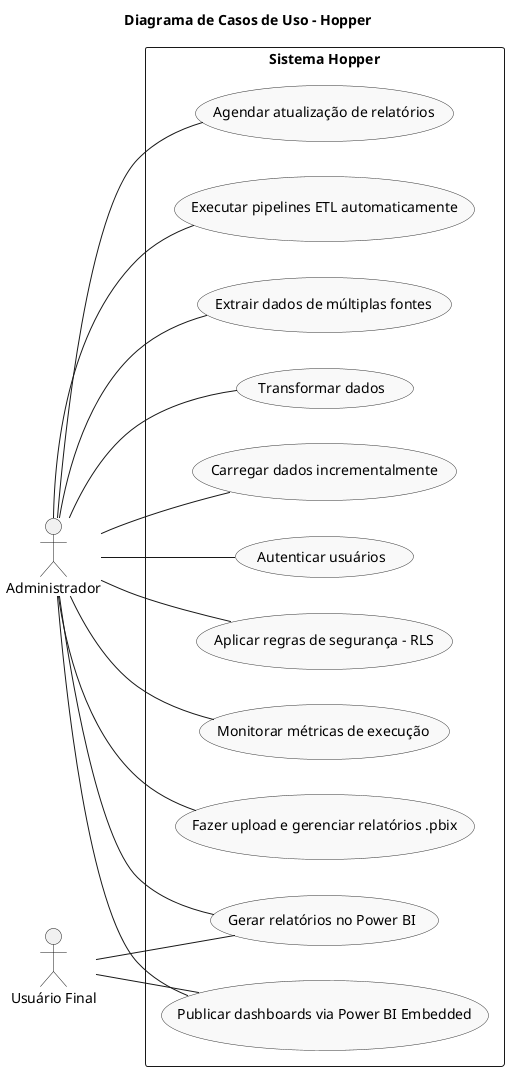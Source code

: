 @startuml Hopper_Casos_de_Uso
left to right direction
skinparam packageStyle rectangle
skinparam usecase {
  BackgroundColor #f9f9f9
  BorderColor #333
  FontName Arial
  FontSize 14
}

title Diagrama de Casos de Uso - Hopper

actor Administrador
actor "Usuário Final" as Usuario

rectangle "Sistema Hopper" {
  (Executar pipelines ETL automaticamente)
  (Extrair dados de múltiplas fontes)
  (Transformar dados)
  (Carregar dados incrementalmente)
  (Gerar relatórios no Power BI)
  (Autenticar usuários)
  (Aplicar regras de segurança - RLS)
  (Publicar dashboards via Power BI Embedded)
  (Monitorar métricas de execução)
  (Fazer upload e gerenciar relatórios .pbix)
  (Agendar atualização de relatórios)

  Administrador -- (Executar pipelines ETL automaticamente)
  Administrador -- (Extrair dados de múltiplas fontes)
  Administrador -- (Transformar dados)
  Administrador -- (Carregar dados incrementalmente)
  Administrador -- (Gerar relatórios no Power BI)
  Administrador -- (Autenticar usuários)
  Administrador -- (Aplicar regras de segurança - RLS)
  Administrador -- (Publicar dashboards via Power BI Embedded)
  Administrador -- (Monitorar métricas de execução)
  Administrador -- (Fazer upload e gerenciar relatórios .pbix)
  Administrador -- (Agendar atualização de relatórios)

  Usuario -- (Gerar relatórios no Power BI)
  Usuario -- (Publicar dashboards via Power BI Embedded)
}

@enduml